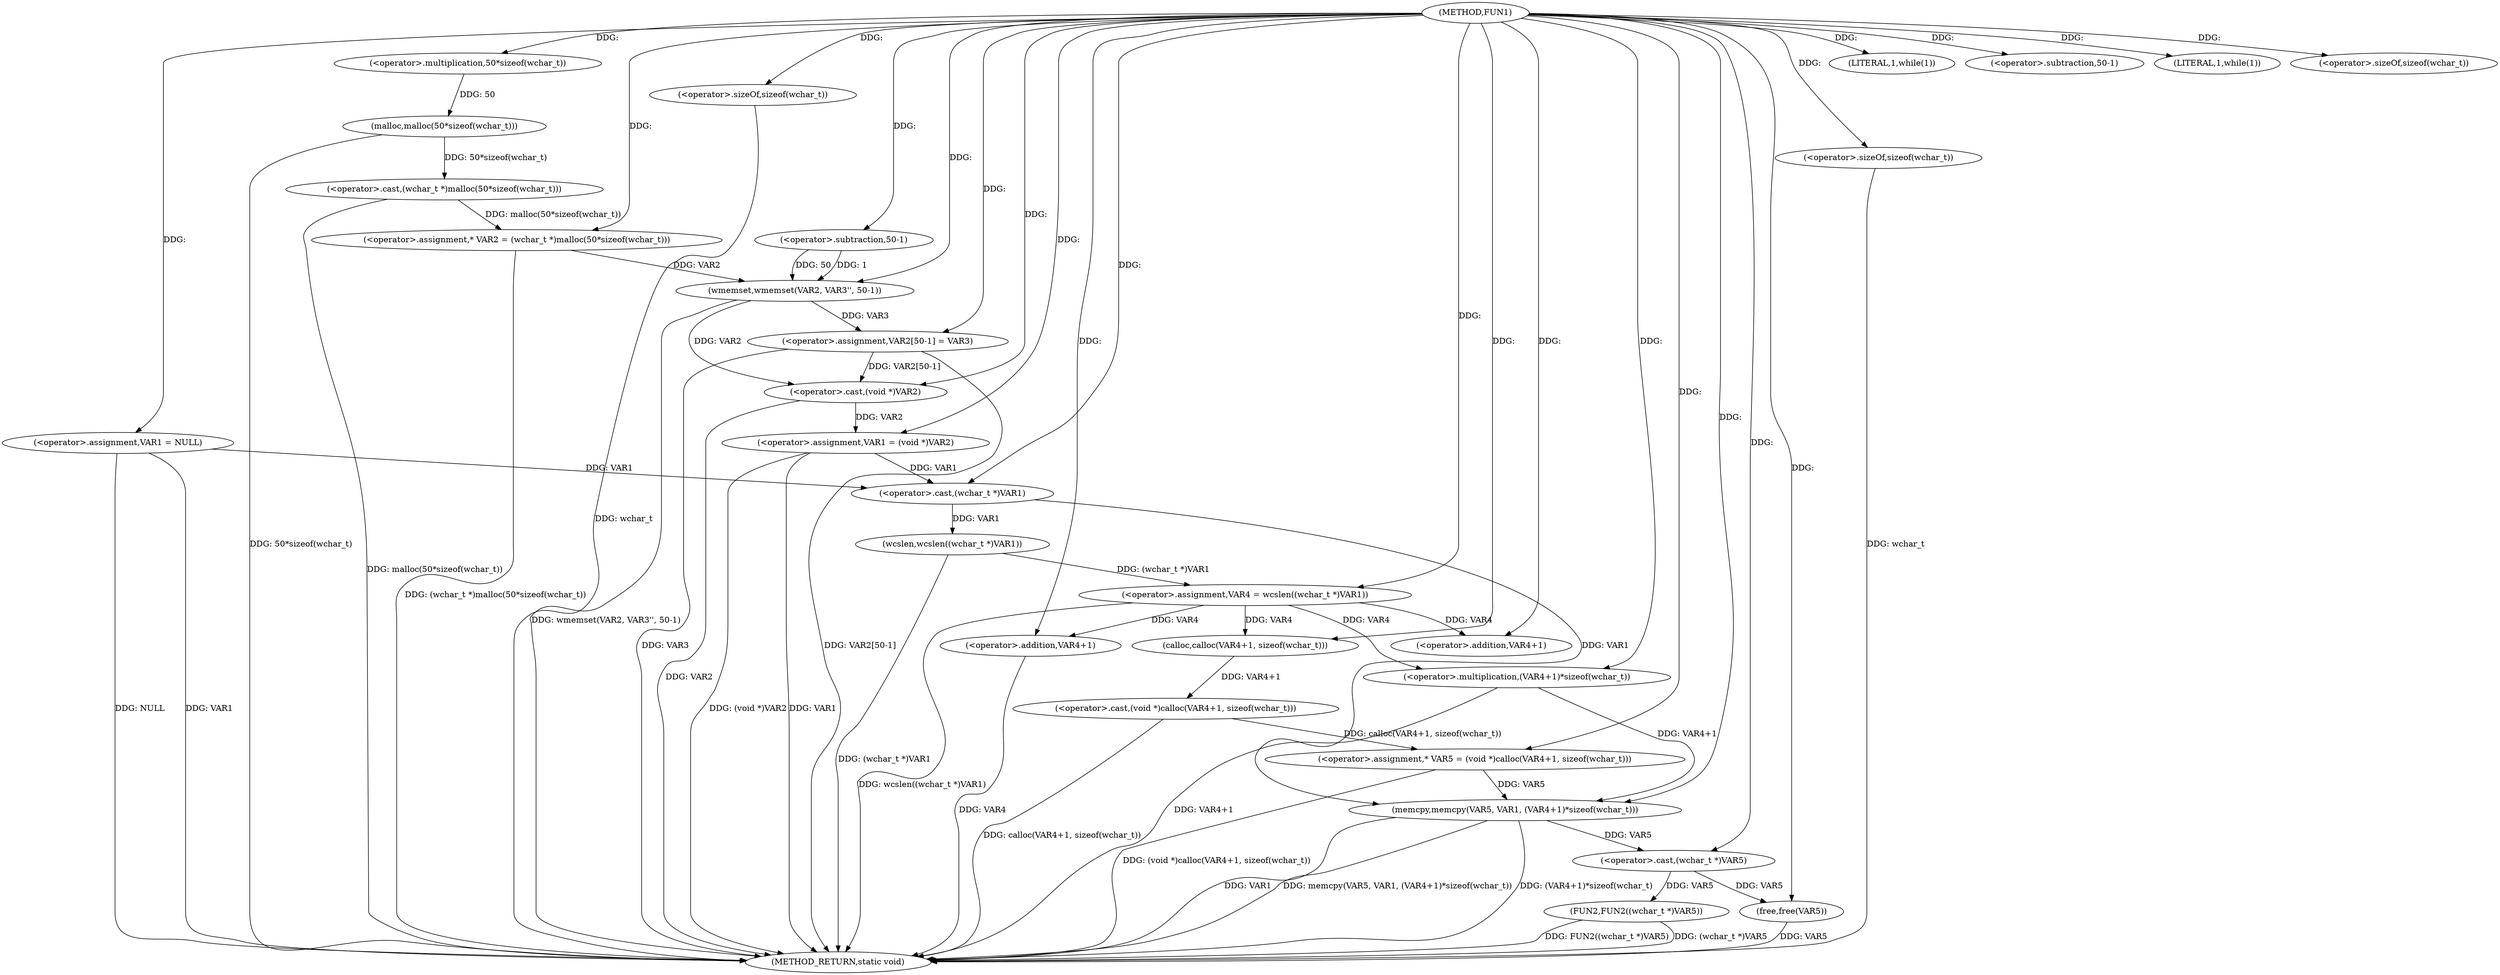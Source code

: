 digraph FUN1 {  
"1000100" [label = "(METHOD,FUN1)" ]
"1000177" [label = "(METHOD_RETURN,static void)" ]
"1000103" [label = "(<operator>.assignment,VAR1 = NULL)" ]
"1000107" [label = "(LITERAL,1,while(1))" ]
"1000111" [label = "(<operator>.assignment,* VAR2 = (wchar_t *)malloc(50*sizeof(wchar_t)))" ]
"1000113" [label = "(<operator>.cast,(wchar_t *)malloc(50*sizeof(wchar_t)))" ]
"1000115" [label = "(malloc,malloc(50*sizeof(wchar_t)))" ]
"1000116" [label = "(<operator>.multiplication,50*sizeof(wchar_t))" ]
"1000118" [label = "(<operator>.sizeOf,sizeof(wchar_t))" ]
"1000120" [label = "(wmemset,wmemset(VAR2, VAR3'', 50-1))" ]
"1000123" [label = "(<operator>.subtraction,50-1)" ]
"1000126" [label = "(<operator>.assignment,VAR2[50-1] = VAR3)" ]
"1000129" [label = "(<operator>.subtraction,50-1)" ]
"1000133" [label = "(<operator>.assignment,VAR1 = (void *)VAR2)" ]
"1000135" [label = "(<operator>.cast,(void *)VAR2)" ]
"1000140" [label = "(LITERAL,1,while(1))" ]
"1000144" [label = "(<operator>.assignment,VAR4 = wcslen((wchar_t *)VAR1))" ]
"1000146" [label = "(wcslen,wcslen((wchar_t *)VAR1))" ]
"1000147" [label = "(<operator>.cast,(wchar_t *)VAR1)" ]
"1000151" [label = "(<operator>.assignment,* VAR5 = (void *)calloc(VAR4+1, sizeof(wchar_t)))" ]
"1000153" [label = "(<operator>.cast,(void *)calloc(VAR4+1, sizeof(wchar_t)))" ]
"1000155" [label = "(calloc,calloc(VAR4+1, sizeof(wchar_t)))" ]
"1000156" [label = "(<operator>.addition,VAR4+1)" ]
"1000159" [label = "(<operator>.sizeOf,sizeof(wchar_t))" ]
"1000161" [label = "(memcpy,memcpy(VAR5, VAR1, (VAR4+1)*sizeof(wchar_t)))" ]
"1000164" [label = "(<operator>.multiplication,(VAR4+1)*sizeof(wchar_t))" ]
"1000165" [label = "(<operator>.addition,VAR4+1)" ]
"1000168" [label = "(<operator>.sizeOf,sizeof(wchar_t))" ]
"1000170" [label = "(FUN2,FUN2((wchar_t *)VAR5))" ]
"1000171" [label = "(<operator>.cast,(wchar_t *)VAR5)" ]
"1000174" [label = "(free,free(VAR5))" ]
  "1000168" -> "1000177"  [ label = "DDG: wchar_t"] 
  "1000103" -> "1000177"  [ label = "DDG: VAR1"] 
  "1000103" -> "1000177"  [ label = "DDG: NULL"] 
  "1000126" -> "1000177"  [ label = "DDG: VAR3"] 
  "1000165" -> "1000177"  [ label = "DDG: VAR4"] 
  "1000113" -> "1000177"  [ label = "DDG: malloc(50*sizeof(wchar_t))"] 
  "1000170" -> "1000177"  [ label = "DDG: (wchar_t *)VAR5"] 
  "1000170" -> "1000177"  [ label = "DDG: FUN2((wchar_t *)VAR5)"] 
  "1000118" -> "1000177"  [ label = "DDG: wchar_t"] 
  "1000164" -> "1000177"  [ label = "DDG: VAR4+1"] 
  "1000161" -> "1000177"  [ label = "DDG: (VAR4+1)*sizeof(wchar_t)"] 
  "1000153" -> "1000177"  [ label = "DDG: calloc(VAR4+1, sizeof(wchar_t))"] 
  "1000133" -> "1000177"  [ label = "DDG: VAR1"] 
  "1000126" -> "1000177"  [ label = "DDG: VAR2[50-1]"] 
  "1000151" -> "1000177"  [ label = "DDG: (void *)calloc(VAR4+1, sizeof(wchar_t))"] 
  "1000133" -> "1000177"  [ label = "DDG: (void *)VAR2"] 
  "1000111" -> "1000177"  [ label = "DDG: (wchar_t *)malloc(50*sizeof(wchar_t))"] 
  "1000120" -> "1000177"  [ label = "DDG: wmemset(VAR2, VAR3'', 50-1)"] 
  "1000161" -> "1000177"  [ label = "DDG: VAR1"] 
  "1000144" -> "1000177"  [ label = "DDG: wcslen((wchar_t *)VAR1)"] 
  "1000146" -> "1000177"  [ label = "DDG: (wchar_t *)VAR1"] 
  "1000115" -> "1000177"  [ label = "DDG: 50*sizeof(wchar_t)"] 
  "1000161" -> "1000177"  [ label = "DDG: memcpy(VAR5, VAR1, (VAR4+1)*sizeof(wchar_t))"] 
  "1000135" -> "1000177"  [ label = "DDG: VAR2"] 
  "1000174" -> "1000177"  [ label = "DDG: VAR5"] 
  "1000100" -> "1000103"  [ label = "DDG: "] 
  "1000100" -> "1000107"  [ label = "DDG: "] 
  "1000113" -> "1000111"  [ label = "DDG: malloc(50*sizeof(wchar_t))"] 
  "1000100" -> "1000111"  [ label = "DDG: "] 
  "1000115" -> "1000113"  [ label = "DDG: 50*sizeof(wchar_t)"] 
  "1000116" -> "1000115"  [ label = "DDG: 50"] 
  "1000100" -> "1000116"  [ label = "DDG: "] 
  "1000100" -> "1000118"  [ label = "DDG: "] 
  "1000111" -> "1000120"  [ label = "DDG: VAR2"] 
  "1000100" -> "1000120"  [ label = "DDG: "] 
  "1000123" -> "1000120"  [ label = "DDG: 50"] 
  "1000123" -> "1000120"  [ label = "DDG: 1"] 
  "1000100" -> "1000123"  [ label = "DDG: "] 
  "1000120" -> "1000126"  [ label = "DDG: VAR3"] 
  "1000100" -> "1000126"  [ label = "DDG: "] 
  "1000100" -> "1000129"  [ label = "DDG: "] 
  "1000135" -> "1000133"  [ label = "DDG: VAR2"] 
  "1000100" -> "1000133"  [ label = "DDG: "] 
  "1000120" -> "1000135"  [ label = "DDG: VAR2"] 
  "1000126" -> "1000135"  [ label = "DDG: VAR2[50-1]"] 
  "1000100" -> "1000135"  [ label = "DDG: "] 
  "1000100" -> "1000140"  [ label = "DDG: "] 
  "1000146" -> "1000144"  [ label = "DDG: (wchar_t *)VAR1"] 
  "1000100" -> "1000144"  [ label = "DDG: "] 
  "1000147" -> "1000146"  [ label = "DDG: VAR1"] 
  "1000103" -> "1000147"  [ label = "DDG: VAR1"] 
  "1000133" -> "1000147"  [ label = "DDG: VAR1"] 
  "1000100" -> "1000147"  [ label = "DDG: "] 
  "1000153" -> "1000151"  [ label = "DDG: calloc(VAR4+1, sizeof(wchar_t))"] 
  "1000100" -> "1000151"  [ label = "DDG: "] 
  "1000155" -> "1000153"  [ label = "DDG: VAR4+1"] 
  "1000144" -> "1000155"  [ label = "DDG: VAR4"] 
  "1000100" -> "1000155"  [ label = "DDG: "] 
  "1000144" -> "1000156"  [ label = "DDG: VAR4"] 
  "1000100" -> "1000156"  [ label = "DDG: "] 
  "1000100" -> "1000159"  [ label = "DDG: "] 
  "1000151" -> "1000161"  [ label = "DDG: VAR5"] 
  "1000100" -> "1000161"  [ label = "DDG: "] 
  "1000147" -> "1000161"  [ label = "DDG: VAR1"] 
  "1000164" -> "1000161"  [ label = "DDG: VAR4+1"] 
  "1000100" -> "1000164"  [ label = "DDG: "] 
  "1000144" -> "1000164"  [ label = "DDG: VAR4"] 
  "1000100" -> "1000165"  [ label = "DDG: "] 
  "1000144" -> "1000165"  [ label = "DDG: VAR4"] 
  "1000100" -> "1000168"  [ label = "DDG: "] 
  "1000171" -> "1000170"  [ label = "DDG: VAR5"] 
  "1000161" -> "1000171"  [ label = "DDG: VAR5"] 
  "1000100" -> "1000171"  [ label = "DDG: "] 
  "1000171" -> "1000174"  [ label = "DDG: VAR5"] 
  "1000100" -> "1000174"  [ label = "DDG: "] 
}
